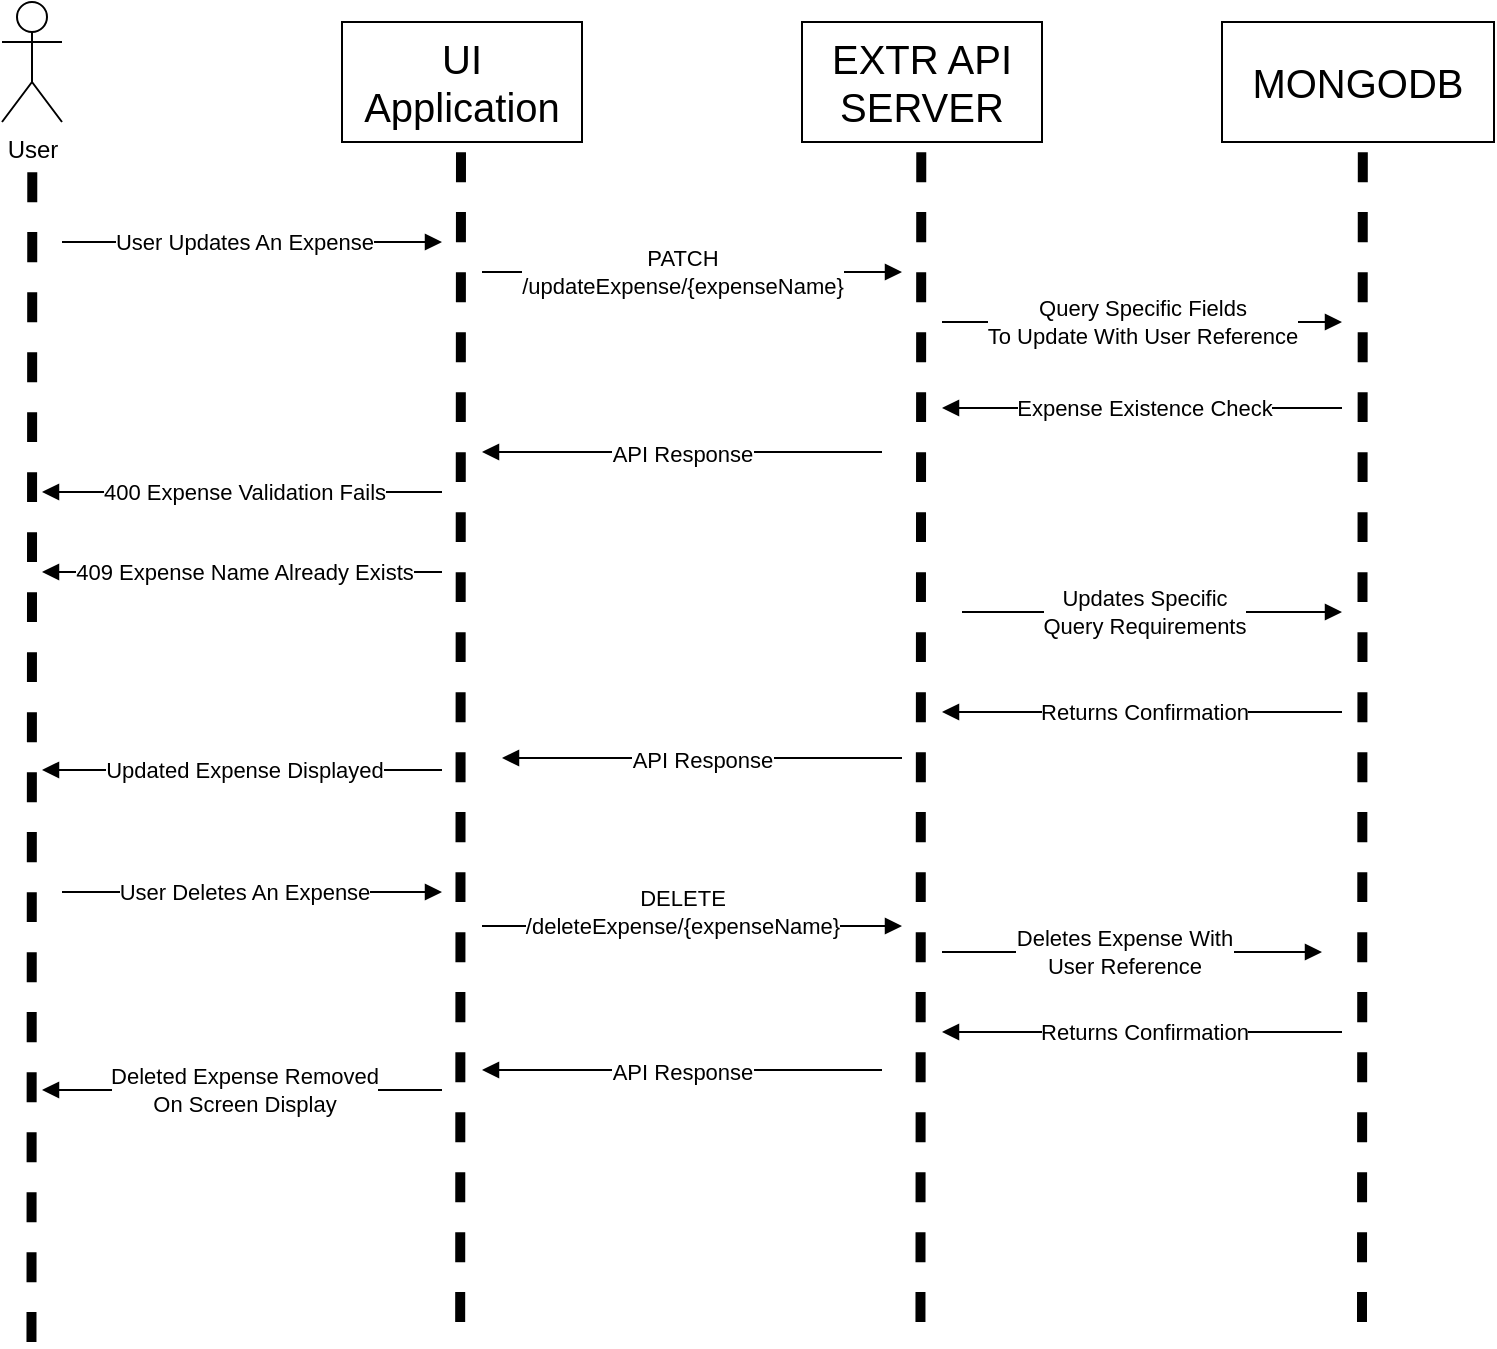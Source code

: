 <mxfile>
    <diagram id="5EgGpU0eqZ8IvcVyDgtT" name="Page-1">
        <mxGraphModel dx="1980" dy="1816" grid="0" gridSize="10" guides="1" tooltips="1" connect="1" arrows="1" fold="1" page="1" pageScale="1" pageWidth="850" pageHeight="1100" math="0" shadow="0">
            <root>
                <mxCell id="0"/>
                <mxCell id="1" parent="0"/>
                <mxCell id="43" value="" style="group" parent="1" vertex="1" connectable="0">
                    <mxGeometry x="-790" y="-1055" width="30" height="670" as="geometry"/>
                </mxCell>
                <mxCell id="44" value="" style="endArrow=none;dashed=1;html=1;rounded=0;fontSize=12;startSize=8;endSize=8;curved=1;strokeWidth=5;" parent="43" edge="1">
                    <mxGeometry width="50" height="50" relative="1" as="geometry">
                        <mxPoint x="14.74" y="670" as="sourcePoint"/>
                        <mxPoint x="15.15" y="80" as="targetPoint"/>
                    </mxGeometry>
                </mxCell>
                <mxCell id="45" value="User" style="shape=umlActor;verticalLabelPosition=bottom;verticalAlign=top;html=1;outlineConnect=0;" parent="43" vertex="1">
                    <mxGeometry width="30" height="60" as="geometry"/>
                </mxCell>
                <mxCell id="72" value="" style="edgeStyle=none;orthogonalLoop=1;jettySize=auto;html=1;rounded=0;endArrow=block;sourcePerimeterSpacing=8;targetPerimeterSpacing=8;curved=1;endFill=1;" parent="1" edge="1">
                    <mxGeometry width="140" relative="1" as="geometry">
                        <mxPoint x="-760.0" y="-935" as="sourcePoint"/>
                        <mxPoint x="-570" y="-935" as="targetPoint"/>
                        <Array as="points"/>
                    </mxGeometry>
                </mxCell>
                <mxCell id="73" value="User Updates An Expense" style="edgeLabel;html=1;align=center;verticalAlign=middle;resizable=0;points=[];" parent="72" vertex="1" connectable="0">
                    <mxGeometry x="-0.123" relative="1" as="geometry">
                        <mxPoint x="7" as="offset"/>
                    </mxGeometry>
                </mxCell>
                <mxCell id="74" value="" style="edgeStyle=none;orthogonalLoop=1;jettySize=auto;html=1;rounded=0;endArrow=block;sourcePerimeterSpacing=8;targetPerimeterSpacing=8;curved=1;endFill=1;" parent="1" edge="1">
                    <mxGeometry width="140" relative="1" as="geometry">
                        <mxPoint x="-550" y="-920" as="sourcePoint"/>
                        <mxPoint x="-340" y="-920" as="targetPoint"/>
                        <Array as="points"/>
                    </mxGeometry>
                </mxCell>
                <mxCell id="75" value="PATCH &lt;br&gt;/updateExpense/{expenseName}" style="edgeLabel;html=1;align=center;verticalAlign=middle;resizable=0;points=[];" parent="74" vertex="1" connectable="0">
                    <mxGeometry x="-0.123" relative="1" as="geometry">
                        <mxPoint x="8" as="offset"/>
                    </mxGeometry>
                </mxCell>
                <mxCell id="76" value="" style="edgeStyle=none;orthogonalLoop=1;jettySize=auto;html=1;rounded=0;endArrow=block;sourcePerimeterSpacing=8;targetPerimeterSpacing=8;curved=1;endFill=1;" parent="1" edge="1">
                    <mxGeometry width="140" relative="1" as="geometry">
                        <mxPoint x="-320" y="-895.0" as="sourcePoint"/>
                        <mxPoint x="-120" y="-895" as="targetPoint"/>
                        <Array as="points"/>
                    </mxGeometry>
                </mxCell>
                <mxCell id="77" value="Query Specific Fields&lt;br&gt;To Update With User Reference" style="edgeLabel;html=1;align=center;verticalAlign=middle;resizable=0;points=[];" parent="76" vertex="1" connectable="0">
                    <mxGeometry x="-0.123" relative="1" as="geometry">
                        <mxPoint x="12" as="offset"/>
                    </mxGeometry>
                </mxCell>
                <mxCell id="78" value="" style="edgeStyle=none;orthogonalLoop=1;jettySize=auto;html=1;rounded=0;endArrow=block;endFill=1;sourcePerimeterSpacing=8;targetPerimeterSpacing=8;curved=1;" parent="1" edge="1">
                    <mxGeometry width="140" relative="1" as="geometry">
                        <mxPoint x="-120" y="-852" as="sourcePoint"/>
                        <mxPoint x="-320" y="-852" as="targetPoint"/>
                        <Array as="points"/>
                    </mxGeometry>
                </mxCell>
                <mxCell id="79" value="Expense Existence Check" style="edgeLabel;html=1;align=center;verticalAlign=middle;resizable=0;points=[];" parent="78" vertex="1" connectable="0">
                    <mxGeometry x="0.127" relative="1" as="geometry">
                        <mxPoint x="13" as="offset"/>
                    </mxGeometry>
                </mxCell>
                <mxCell id="80" value="" style="edgeStyle=none;orthogonalLoop=1;jettySize=auto;html=1;rounded=0;endArrow=block;endFill=1;sourcePerimeterSpacing=8;targetPerimeterSpacing=8;curved=1;" parent="1" edge="1">
                    <mxGeometry width="140" relative="1" as="geometry">
                        <mxPoint x="-570" y="-770.0" as="sourcePoint"/>
                        <mxPoint x="-770" y="-770.0" as="targetPoint"/>
                        <Array as="points"/>
                    </mxGeometry>
                </mxCell>
                <mxCell id="81" value="409 Expense Name Already Exists" style="edgeLabel;html=1;align=center;verticalAlign=middle;resizable=0;points=[];" parent="80" vertex="1" connectable="0">
                    <mxGeometry x="0.127" relative="1" as="geometry">
                        <mxPoint x="13" as="offset"/>
                    </mxGeometry>
                </mxCell>
                <mxCell id="83" value="" style="edgeStyle=none;orthogonalLoop=1;jettySize=auto;html=1;rounded=0;endArrow=block;sourcePerimeterSpacing=8;targetPerimeterSpacing=8;curved=1;endFill=1;" parent="1" edge="1">
                    <mxGeometry width="140" relative="1" as="geometry">
                        <mxPoint x="-310" y="-750" as="sourcePoint"/>
                        <mxPoint x="-120" y="-750" as="targetPoint"/>
                        <Array as="points"/>
                    </mxGeometry>
                </mxCell>
                <mxCell id="84" value="Updates Specific&lt;br&gt;Query Requirements" style="edgeLabel;html=1;align=center;verticalAlign=middle;resizable=0;points=[];" parent="83" vertex="1" connectable="0">
                    <mxGeometry x="-0.123" relative="1" as="geometry">
                        <mxPoint x="7" as="offset"/>
                    </mxGeometry>
                </mxCell>
                <mxCell id="85" value="" style="edgeStyle=none;orthogonalLoop=1;jettySize=auto;html=1;rounded=0;endArrow=block;endFill=1;sourcePerimeterSpacing=8;targetPerimeterSpacing=8;curved=1;" parent="1" edge="1">
                    <mxGeometry width="140" relative="1" as="geometry">
                        <mxPoint x="-570" y="-671.0" as="sourcePoint"/>
                        <mxPoint x="-770" y="-671.0" as="targetPoint"/>
                        <Array as="points"/>
                    </mxGeometry>
                </mxCell>
                <mxCell id="86" value="Updated Expense Displayed" style="edgeLabel;html=1;align=center;verticalAlign=middle;resizable=0;points=[];" parent="85" vertex="1" connectable="0">
                    <mxGeometry x="0.127" relative="1" as="geometry">
                        <mxPoint x="13" as="offset"/>
                    </mxGeometry>
                </mxCell>
                <mxCell id="87" value="" style="group" parent="1" vertex="1" connectable="0">
                    <mxGeometry x="-540" y="-880" width="190" height="50" as="geometry"/>
                </mxCell>
                <mxCell id="88" value="" style="edgeStyle=none;orthogonalLoop=1;jettySize=auto;html=1;rounded=0;endArrow=block;endFill=1;sourcePerimeterSpacing=8;targetPerimeterSpacing=8;curved=1;" parent="87" edge="1">
                    <mxGeometry width="140" relative="1" as="geometry">
                        <mxPoint x="190" y="50.0" as="sourcePoint"/>
                        <mxPoint x="-10" y="50.0" as="targetPoint"/>
                        <Array as="points">
                            <mxPoint x="80" y="50"/>
                        </Array>
                    </mxGeometry>
                </mxCell>
                <mxCell id="89" value="API Response" style="edgeLabel;html=1;align=center;verticalAlign=middle;resizable=0;points=[];" parent="88" vertex="1" connectable="0">
                    <mxGeometry x="-0.062" y="1" relative="1" as="geometry">
                        <mxPoint x="-6" as="offset"/>
                    </mxGeometry>
                </mxCell>
                <mxCell id="90" value="" style="edgeStyle=none;orthogonalLoop=1;jettySize=auto;html=1;rounded=0;endArrow=block;endFill=1;sourcePerimeterSpacing=8;targetPerimeterSpacing=8;curved=1;" parent="1" edge="1">
                    <mxGeometry width="140" relative="1" as="geometry">
                        <mxPoint x="-570" y="-810.0" as="sourcePoint"/>
                        <mxPoint x="-770.0" y="-810.0" as="targetPoint"/>
                        <Array as="points"/>
                    </mxGeometry>
                </mxCell>
                <mxCell id="91" value="400 Expense Validation Fails" style="edgeLabel;html=1;align=center;verticalAlign=middle;resizable=0;points=[];" parent="90" vertex="1" connectable="0">
                    <mxGeometry x="0.127" relative="1" as="geometry">
                        <mxPoint x="13" as="offset"/>
                    </mxGeometry>
                </mxCell>
                <mxCell id="92" value="" style="group" parent="1" vertex="1" connectable="0">
                    <mxGeometry x="-540" y="-571" width="190" height="50" as="geometry"/>
                </mxCell>
                <mxCell id="93" value="" style="edgeStyle=none;orthogonalLoop=1;jettySize=auto;html=1;rounded=0;endArrow=block;endFill=1;sourcePerimeterSpacing=8;targetPerimeterSpacing=8;curved=1;" parent="92" edge="1">
                    <mxGeometry width="140" relative="1" as="geometry">
                        <mxPoint x="190" y="50.0" as="sourcePoint"/>
                        <mxPoint x="-10" y="50.0" as="targetPoint"/>
                        <Array as="points">
                            <mxPoint x="80" y="50"/>
                        </Array>
                    </mxGeometry>
                </mxCell>
                <mxCell id="94" value="API Response" style="edgeLabel;html=1;align=center;verticalAlign=middle;resizable=0;points=[];" parent="93" vertex="1" connectable="0">
                    <mxGeometry x="-0.062" y="1" relative="1" as="geometry">
                        <mxPoint x="-6" as="offset"/>
                    </mxGeometry>
                </mxCell>
                <mxCell id="95" value="" style="edgeStyle=none;orthogonalLoop=1;jettySize=auto;html=1;rounded=0;endArrow=block;endFill=1;sourcePerimeterSpacing=8;targetPerimeterSpacing=8;curved=1;" parent="1" edge="1">
                    <mxGeometry width="140" relative="1" as="geometry">
                        <mxPoint x="-120" y="-700" as="sourcePoint"/>
                        <mxPoint x="-320" y="-700" as="targetPoint"/>
                        <Array as="points">
                            <mxPoint x="-220" y="-700"/>
                        </Array>
                    </mxGeometry>
                </mxCell>
                <mxCell id="96" value="Returns Confirmation" style="edgeLabel;html=1;align=center;verticalAlign=middle;resizable=0;points=[];" parent="95" vertex="1" connectable="0">
                    <mxGeometry x="0.127" relative="1" as="geometry">
                        <mxPoint x="13" as="offset"/>
                    </mxGeometry>
                </mxCell>
                <mxCell id="97" value="" style="edgeStyle=none;orthogonalLoop=1;jettySize=auto;html=1;rounded=0;endArrow=block;sourcePerimeterSpacing=8;targetPerimeterSpacing=8;curved=1;endFill=1;" parent="1" edge="1">
                    <mxGeometry width="140" relative="1" as="geometry">
                        <mxPoint x="-760" y="-610" as="sourcePoint"/>
                        <mxPoint x="-570" y="-610" as="targetPoint"/>
                        <Array as="points"/>
                    </mxGeometry>
                </mxCell>
                <mxCell id="98" value="User Deletes An Expense" style="edgeLabel;html=1;align=center;verticalAlign=middle;resizable=0;points=[];" parent="97" vertex="1" connectable="0">
                    <mxGeometry x="-0.123" relative="1" as="geometry">
                        <mxPoint x="7" as="offset"/>
                    </mxGeometry>
                </mxCell>
                <mxCell id="100" value="" style="edgeStyle=none;orthogonalLoop=1;jettySize=auto;html=1;rounded=0;endArrow=block;sourcePerimeterSpacing=8;targetPerimeterSpacing=8;curved=1;endFill=1;" parent="1" edge="1">
                    <mxGeometry width="140" relative="1" as="geometry">
                        <mxPoint x="-550" y="-593" as="sourcePoint"/>
                        <mxPoint x="-340" y="-593" as="targetPoint"/>
                        <Array as="points"/>
                    </mxGeometry>
                </mxCell>
                <mxCell id="101" value="DELETE&lt;br&gt;/deleteExpense/{expenseName}" style="edgeLabel;html=1;align=center;verticalAlign=middle;resizable=0;points=[];" parent="100" vertex="1" connectable="0">
                    <mxGeometry x="-0.123" relative="1" as="geometry">
                        <mxPoint x="8" y="-7" as="offset"/>
                    </mxGeometry>
                </mxCell>
                <mxCell id="102" value="" style="edgeStyle=none;orthogonalLoop=1;jettySize=auto;html=1;rounded=0;endArrow=block;sourcePerimeterSpacing=8;targetPerimeterSpacing=8;curved=1;endFill=1;" parent="1" edge="1">
                    <mxGeometry width="140" relative="1" as="geometry">
                        <mxPoint x="-320" y="-580.0" as="sourcePoint"/>
                        <mxPoint x="-130" y="-580.0" as="targetPoint"/>
                        <Array as="points"/>
                    </mxGeometry>
                </mxCell>
                <mxCell id="103" value="Deletes Expense With&lt;br&gt;User Reference" style="edgeLabel;html=1;align=center;verticalAlign=middle;resizable=0;points=[];" parent="102" vertex="1" connectable="0">
                    <mxGeometry x="-0.123" relative="1" as="geometry">
                        <mxPoint x="7" as="offset"/>
                    </mxGeometry>
                </mxCell>
                <mxCell id="105" value="" style="edgeStyle=none;orthogonalLoop=1;jettySize=auto;html=1;rounded=0;endArrow=block;endFill=1;sourcePerimeterSpacing=8;targetPerimeterSpacing=8;curved=1;" parent="1" edge="1">
                    <mxGeometry width="140" relative="1" as="geometry">
                        <mxPoint x="-120" y="-540.0" as="sourcePoint"/>
                        <mxPoint x="-320" y="-540.0" as="targetPoint"/>
                        <Array as="points">
                            <mxPoint x="-220" y="-540"/>
                        </Array>
                    </mxGeometry>
                </mxCell>
                <mxCell id="106" value="Returns Confirmation" style="edgeLabel;html=1;align=center;verticalAlign=middle;resizable=0;points=[];" parent="105" vertex="1" connectable="0">
                    <mxGeometry x="0.127" relative="1" as="geometry">
                        <mxPoint x="13" as="offset"/>
                    </mxGeometry>
                </mxCell>
                <mxCell id="107" value="" style="group" parent="1" vertex="1" connectable="0">
                    <mxGeometry x="-530" y="-727" width="190" height="50" as="geometry"/>
                </mxCell>
                <mxCell id="108" value="" style="edgeStyle=none;orthogonalLoop=1;jettySize=auto;html=1;rounded=0;endArrow=block;endFill=1;sourcePerimeterSpacing=8;targetPerimeterSpacing=8;curved=1;" parent="107" edge="1">
                    <mxGeometry width="140" relative="1" as="geometry">
                        <mxPoint x="190" y="50.0" as="sourcePoint"/>
                        <mxPoint x="-10" y="50.0" as="targetPoint"/>
                        <Array as="points">
                            <mxPoint x="80" y="50"/>
                        </Array>
                    </mxGeometry>
                </mxCell>
                <mxCell id="109" value="API Response" style="edgeLabel;html=1;align=center;verticalAlign=middle;resizable=0;points=[];" parent="108" vertex="1" connectable="0">
                    <mxGeometry x="-0.062" y="1" relative="1" as="geometry">
                        <mxPoint x="-6" as="offset"/>
                    </mxGeometry>
                </mxCell>
                <mxCell id="110" value="" style="edgeStyle=none;orthogonalLoop=1;jettySize=auto;html=1;rounded=0;endArrow=block;endFill=1;sourcePerimeterSpacing=8;targetPerimeterSpacing=8;curved=1;" parent="1" edge="1">
                    <mxGeometry width="140" relative="1" as="geometry">
                        <mxPoint x="-570" y="-511" as="sourcePoint"/>
                        <mxPoint x="-770.0" y="-511" as="targetPoint"/>
                        <Array as="points"/>
                    </mxGeometry>
                </mxCell>
                <mxCell id="111" value="Deleted Expense Removed&lt;br&gt;On Screen Display" style="edgeLabel;html=1;align=center;verticalAlign=middle;resizable=0;points=[];" parent="110" vertex="1" connectable="0">
                    <mxGeometry x="0.127" relative="1" as="geometry">
                        <mxPoint x="13" as="offset"/>
                    </mxGeometry>
                </mxCell>
                <mxCell id="112" value="" style="group" vertex="1" connectable="0" parent="1">
                    <mxGeometry x="-620" y="-1045" width="120" height="650" as="geometry"/>
                </mxCell>
                <mxCell id="37" value="&lt;span style=&quot;font-size: 20px;&quot;&gt;UI Application&lt;/span&gt;" style="rounded=0;whiteSpace=wrap;html=1;" parent="112" vertex="1">
                    <mxGeometry width="120" height="60" as="geometry"/>
                </mxCell>
                <mxCell id="40" value="" style="endArrow=none;dashed=1;html=1;rounded=0;fontSize=12;startSize=8;endSize=8;curved=1;strokeWidth=5;" parent="112" edge="1">
                    <mxGeometry width="50" height="50" relative="1" as="geometry">
                        <mxPoint x="59.09" y="650" as="sourcePoint"/>
                        <mxPoint x="59.5" y="60" as="targetPoint"/>
                    </mxGeometry>
                </mxCell>
                <mxCell id="113" value="" style="group" vertex="1" connectable="0" parent="1">
                    <mxGeometry x="-390" y="-1045" width="120" height="650.0" as="geometry"/>
                </mxCell>
                <mxCell id="38" value="&lt;span style=&quot;font-size: 20px;&quot;&gt;EXTR API SERVER&lt;/span&gt;" style="rounded=0;whiteSpace=wrap;html=1;" parent="113" vertex="1">
                    <mxGeometry width="120" height="60" as="geometry"/>
                </mxCell>
                <mxCell id="41" value="" style="endArrow=none;dashed=1;html=1;rounded=0;fontSize=12;startSize=8;endSize=8;curved=1;strokeWidth=5;" parent="113" edge="1">
                    <mxGeometry width="50" height="50" relative="1" as="geometry">
                        <mxPoint x="59.23" y="650.0" as="sourcePoint"/>
                        <mxPoint x="59.64" y="60" as="targetPoint"/>
                    </mxGeometry>
                </mxCell>
                <mxCell id="114" value="" style="group" vertex="1" connectable="0" parent="1">
                    <mxGeometry x="-180" y="-1045" width="136" height="650.0" as="geometry"/>
                </mxCell>
                <mxCell id="39" value="&lt;span style=&quot;font-size: 20px;&quot;&gt;MONGODB&lt;/span&gt;" style="rounded=0;whiteSpace=wrap;html=1;" parent="114" vertex="1">
                    <mxGeometry width="136" height="60" as="geometry"/>
                </mxCell>
                <mxCell id="42" value="" style="endArrow=none;dashed=1;html=1;rounded=0;fontSize=12;startSize=8;endSize=8;curved=1;strokeWidth=5;" parent="114" edge="1">
                    <mxGeometry width="50" height="50" relative="1" as="geometry">
                        <mxPoint x="70" y="650.0" as="sourcePoint"/>
                        <mxPoint x="70.41" y="60" as="targetPoint"/>
                    </mxGeometry>
                </mxCell>
            </root>
        </mxGraphModel>
    </diagram>
</mxfile>